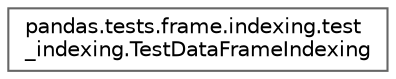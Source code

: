 digraph "Graphical Class Hierarchy"
{
 // LATEX_PDF_SIZE
  bgcolor="transparent";
  edge [fontname=Helvetica,fontsize=10,labelfontname=Helvetica,labelfontsize=10];
  node [fontname=Helvetica,fontsize=10,shape=box,height=0.2,width=0.4];
  rankdir="LR";
  Node0 [id="Node000000",label="pandas.tests.frame.indexing.test\l_indexing.TestDataFrameIndexing",height=0.2,width=0.4,color="grey40", fillcolor="white", style="filled",URL="$d0/dde/classpandas_1_1tests_1_1frame_1_1indexing_1_1test__indexing_1_1TestDataFrameIndexing.html",tooltip=" "];
}
